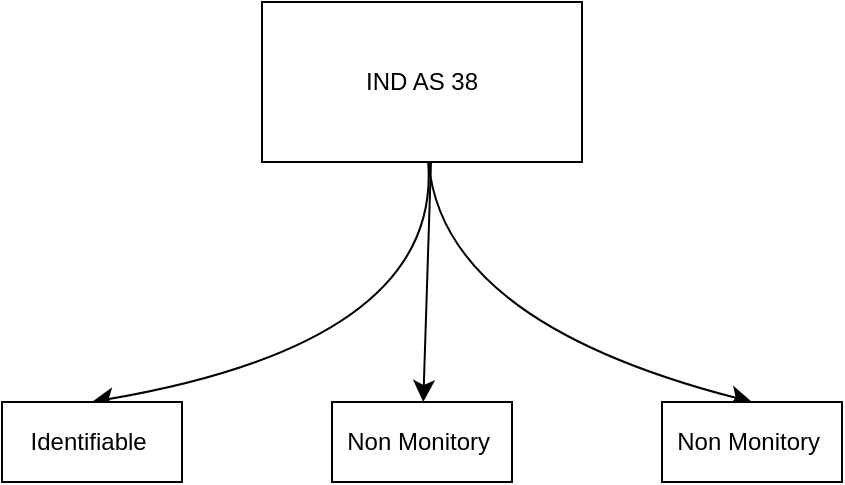 <mxfile>
    <diagram id="xineQwSnRbx8Cpi5JjWb" name="Page-1">
        <mxGraphModel dx="814" dy="557" grid="1" gridSize="10" guides="1" tooltips="1" connect="1" arrows="1" fold="1" page="1" pageScale="1" pageWidth="827" pageHeight="1169" math="0" shadow="0">
            <root>
                <mxCell id="0"/>
                <mxCell id="1" parent="0"/>
                <mxCell id="2" value="" style="edgeStyle=none;curved=1;rounded=0;orthogonalLoop=1;jettySize=auto;html=1;fontSize=12;startSize=8;endSize=8;entryX=0.5;entryY=0;entryDx=0;entryDy=0;" edge="1" parent="1" source="5" target="6">
                    <mxGeometry relative="1" as="geometry">
                        <Array as="points">
                            <mxPoint x="470" y="200"/>
                        </Array>
                        <mxPoint x="280" y="240.426" as="targetPoint"/>
                    </mxGeometry>
                </mxCell>
                <mxCell id="3" style="edgeStyle=none;curved=1;rounded=0;orthogonalLoop=1;jettySize=auto;html=1;fontSize=12;startSize=8;endSize=8;exitX=0.528;exitY=1.005;exitDx=0;exitDy=0;exitPerimeter=0;" edge="1" parent="1" source="5" target="7">
                    <mxGeometry relative="1" as="geometry"/>
                </mxCell>
                <mxCell id="4" style="edgeStyle=none;curved=1;rounded=0;orthogonalLoop=1;jettySize=auto;html=1;entryX=0.5;entryY=0;entryDx=0;entryDy=0;fontSize=12;startSize=8;endSize=8;" edge="1" parent="1" source="5" target="8">
                    <mxGeometry relative="1" as="geometry">
                        <Array as="points">
                            <mxPoint x="470" y="190"/>
                        </Array>
                    </mxGeometry>
                </mxCell>
                <mxCell id="5" value="IND AS 38" style="rounded=0;whiteSpace=wrap;html=1;" vertex="1" parent="1">
                    <mxGeometry x="380" y="30" width="160" height="80" as="geometry"/>
                </mxCell>
                <mxCell id="6" value="Identifiable&amp;nbsp;" style="rounded=0;whiteSpace=wrap;html=1;" vertex="1" parent="1">
                    <mxGeometry x="250" y="230" width="90" height="40" as="geometry"/>
                </mxCell>
                <mxCell id="7" value="Non Monitory&amp;nbsp;" style="rounded=0;whiteSpace=wrap;html=1;" vertex="1" parent="1">
                    <mxGeometry x="415" y="230" width="90" height="40" as="geometry"/>
                </mxCell>
                <mxCell id="8" value="Non Monitory&amp;nbsp;" style="rounded=0;whiteSpace=wrap;html=1;" vertex="1" parent="1">
                    <mxGeometry x="580" y="230" width="90" height="40" as="geometry"/>
                </mxCell>
            </root>
        </mxGraphModel>
    </diagram>
    <diagram id="uQkB7ux6pUZQxqHKh2BH" name="Page-2">
        <mxGraphModel dx="814" dy="557" grid="1" gridSize="10" guides="1" tooltips="1" connect="1" arrows="1" fold="1" page="1" pageScale="1" pageWidth="827" pageHeight="1169" math="0" shadow="0">
            <root>
                <mxCell id="0"/>
                <mxCell id="1" parent="0"/>
            </root>
        </mxGraphModel>
    </diagram>
</mxfile>